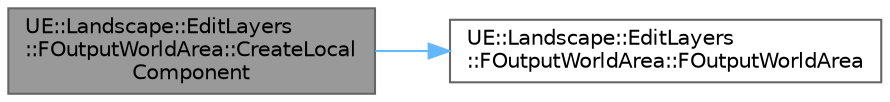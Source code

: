 digraph "UE::Landscape::EditLayers::FOutputWorldArea::CreateLocalComponent"
{
 // INTERACTIVE_SVG=YES
 // LATEX_PDF_SIZE
  bgcolor="transparent";
  edge [fontname=Helvetica,fontsize=10,labelfontname=Helvetica,labelfontsize=10];
  node [fontname=Helvetica,fontsize=10,shape=box,height=0.2,width=0.4];
  rankdir="LR";
  Node1 [id="Node000001",label="UE::Landscape::EditLayers\l::FOutputWorldArea::CreateLocal\lComponent",height=0.2,width=0.4,color="gray40", fillcolor="grey60", style="filled", fontcolor="black",tooltip=" "];
  Node1 -> Node2 [id="edge1_Node000001_Node000002",color="steelblue1",style="solid",tooltip=" "];
  Node2 [id="Node000002",label="UE::Landscape::EditLayers\l::FOutputWorldArea::FOutputWorldArea",height=0.2,width=0.4,color="grey40", fillcolor="white", style="filled",URL="$d6/dec/classUE_1_1Landscape_1_1EditLayers_1_1FOutputWorldArea.html#ab80d60fe8342366bcff965db94416c30",tooltip=" "];
}
